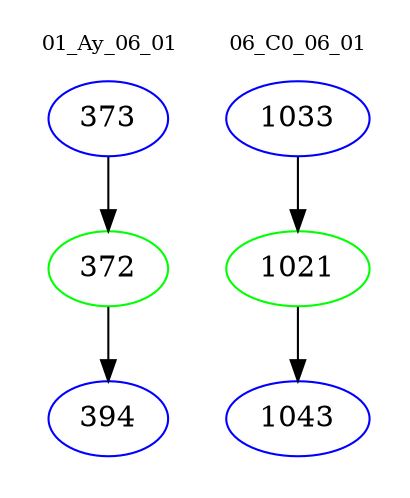 digraph{
subgraph cluster_0 {
color = white
label = "01_Ay_06_01";
fontsize=10;
T0_373 [label="373", color="blue"]
T0_373 -> T0_372 [color="black"]
T0_372 [label="372", color="green"]
T0_372 -> T0_394 [color="black"]
T0_394 [label="394", color="blue"]
}
subgraph cluster_1 {
color = white
label = "06_C0_06_01";
fontsize=10;
T1_1033 [label="1033", color="blue"]
T1_1033 -> T1_1021 [color="black"]
T1_1021 [label="1021", color="green"]
T1_1021 -> T1_1043 [color="black"]
T1_1043 [label="1043", color="blue"]
}
}

